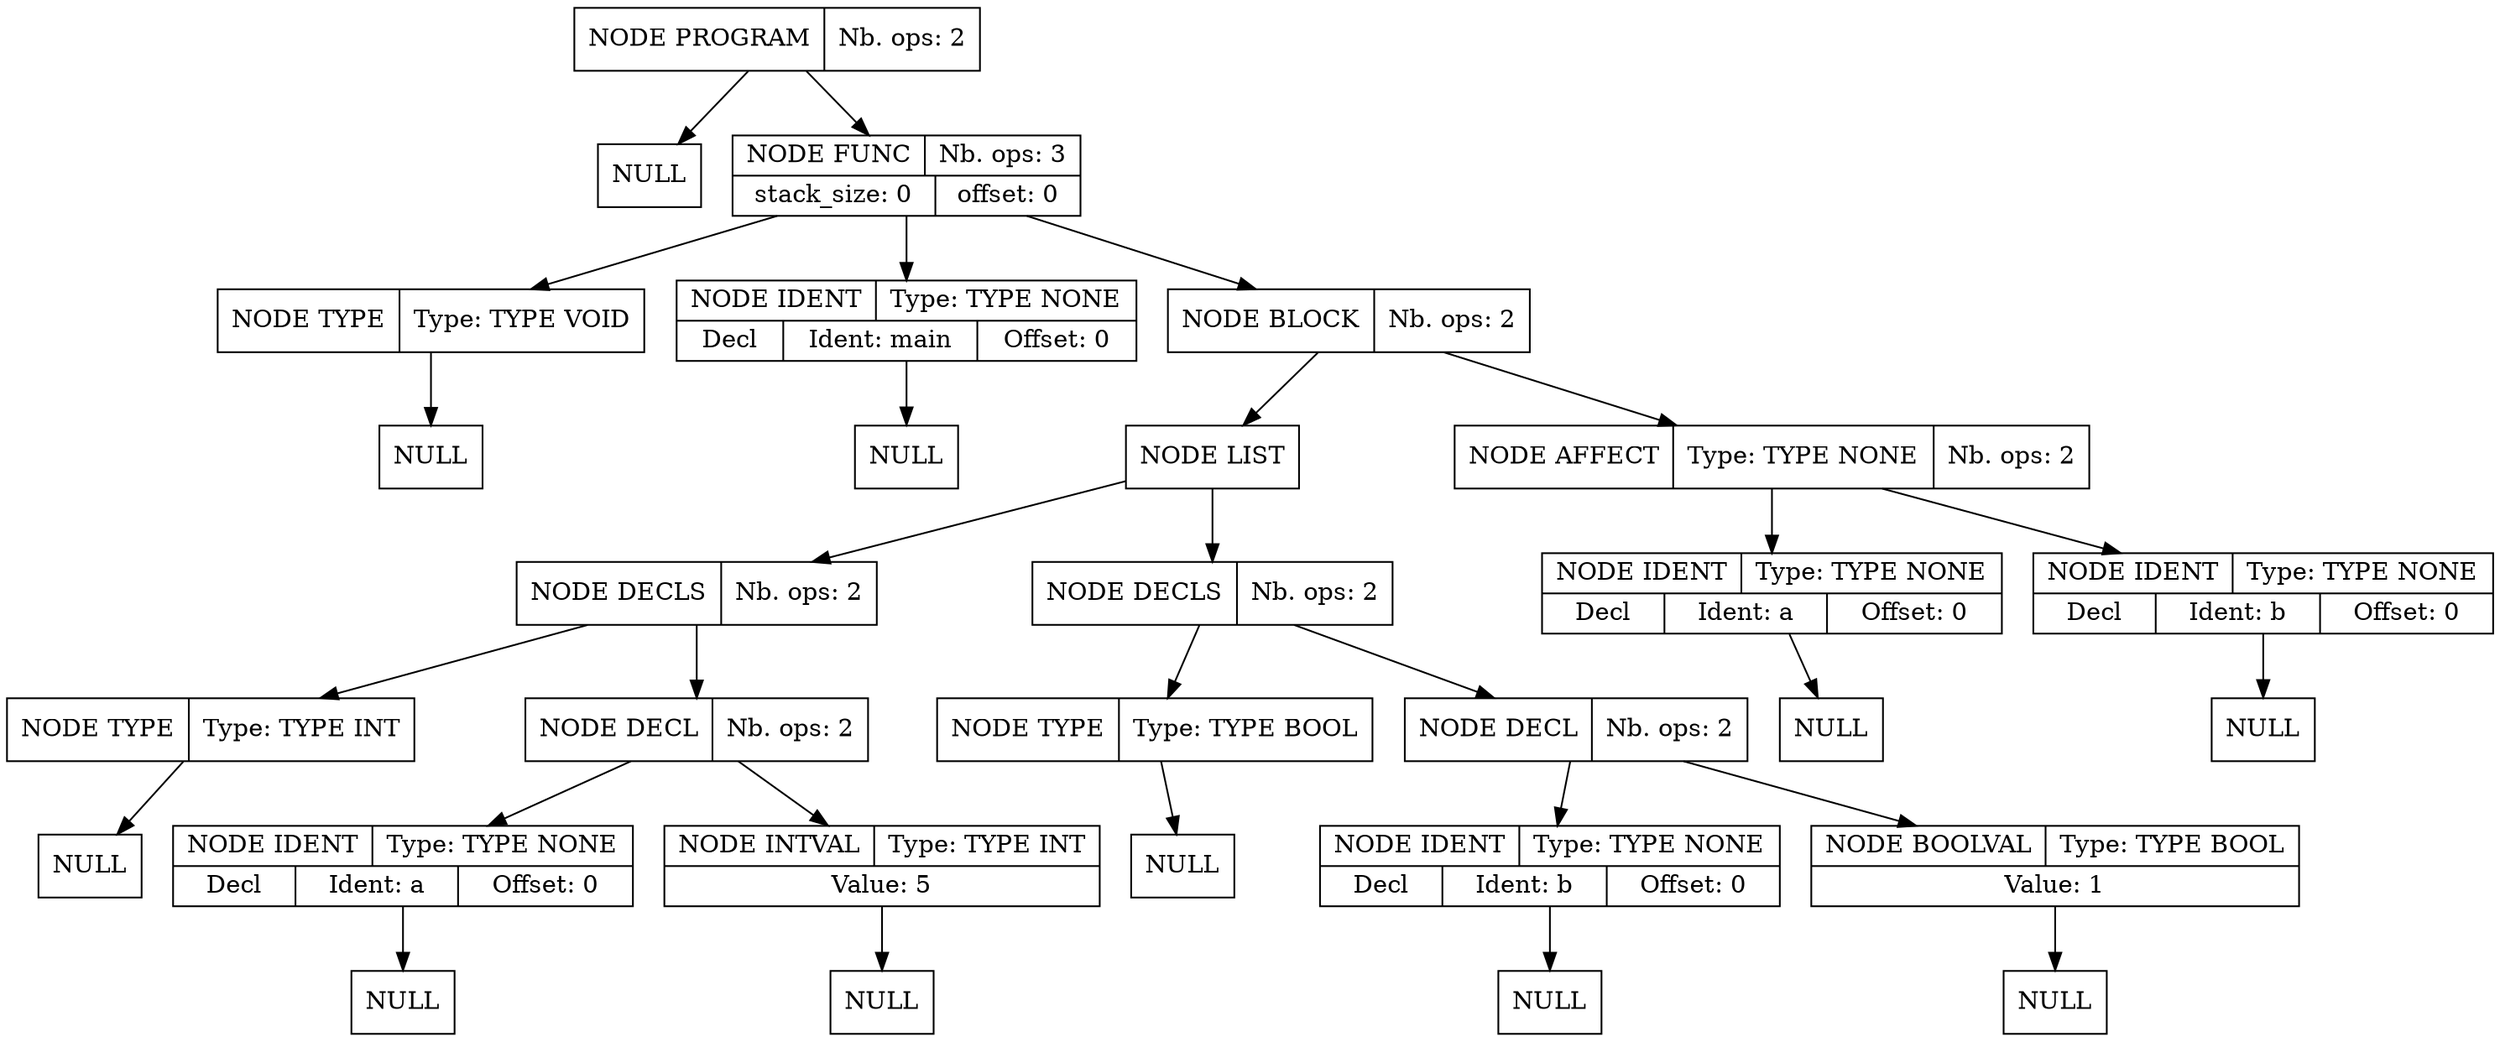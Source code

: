digraph global_vars {
    N1 [shape=record, label="{{NODE PROGRAM|Nb. ops: 2}}"];
    N2 [shape=record, label="{{NULL}}"];
    edge[tailclip=true];
    N1 -> N2
    N3 [shape=record, label="{{NODE FUNC|Nb. ops: 3}|{stack_size: 0|offset: 0}}"];
    N4 [shape=record, label="{{NODE TYPE|Type: TYPE VOID}}"];
    N5 [shape=record, label="{{NULL}}"];
    edge[tailclip=true];
    N4 -> N5
    edge[tailclip=true];
    N3 -> N4
    N6 [shape=record, label="{{NODE IDENT|Type: TYPE NONE}|{<decl>Decl      |Ident: main|Offset: 0}}"];
    N7 [shape=record, label="{{NULL}}"];
    edge[tailclip=true];
    N6 -> N7
    edge[tailclip=true];
    N3 -> N6
    N8 [shape=record, label="{{NODE BLOCK|Nb. ops: 2}}"];
    N9 [shape=record, label="{{NODE LIST}}"];
    N10 [shape=record, label="{{NODE DECLS|Nb. ops: 2}}"];
    N11 [shape=record, label="{{NODE TYPE|Type: TYPE INT}}"];
    N12 [shape=record, label="{{NULL}}"];
    edge[tailclip=true];
    N11 -> N12
    edge[tailclip=true];
    N10 -> N11
    N13 [shape=record, label="{{NODE DECL|Nb. ops: 2}}"];
    N14 [shape=record, label="{{NODE IDENT|Type: TYPE NONE}|{<decl>Decl      |Ident: a|Offset: 0}}"];
    N15 [shape=record, label="{{NULL}}"];
    edge[tailclip=true];
    N14 -> N15
    edge[tailclip=true];
    N13 -> N14
    N16 [shape=record, label="{{NODE INTVAL|Type: TYPE INT}|{Value: 5}}"];
    N17 [shape=record, label="{{NULL}}"];
    edge[tailclip=true];
    N16 -> N17
    edge[tailclip=true];
    N13 -> N16
    edge[tailclip=true];
    N10 -> N13
    edge[tailclip=true];
    N9 -> N10
    N18 [shape=record, label="{{NODE DECLS|Nb. ops: 2}}"];
    N19 [shape=record, label="{{NODE TYPE|Type: TYPE BOOL}}"];
    N20 [shape=record, label="{{NULL}}"];
    edge[tailclip=true];
    N19 -> N20
    edge[tailclip=true];
    N18 -> N19
    N21 [shape=record, label="{{NODE DECL|Nb. ops: 2}}"];
    N22 [shape=record, label="{{NODE IDENT|Type: TYPE NONE}|{<decl>Decl      |Ident: b|Offset: 0}}"];
    N23 [shape=record, label="{{NULL}}"];
    edge[tailclip=true];
    N22 -> N23
    edge[tailclip=true];
    N21 -> N22
    N24 [shape=record, label="{{NODE BOOLVAL|Type: TYPE BOOL}|{Value: 1}}"];
    N25 [shape=record, label="{{NULL}}"];
    edge[tailclip=true];
    N24 -> N25
    edge[tailclip=true];
    N21 -> N24
    edge[tailclip=true];
    N18 -> N21
    edge[tailclip=true];
    N9 -> N18
    edge[tailclip=true];
    N8 -> N9
    N26 [shape=record, label="{{NODE AFFECT|Type: TYPE NONE|Nb. ops: 2}}"];
    N27 [shape=record, label="{{NODE IDENT|Type: TYPE NONE}|{<decl>Decl      |Ident: a|Offset: 0}}"];
    N28 [shape=record, label="{{NULL}}"];
    edge[tailclip=true];
    N27 -> N28
    edge[tailclip=true];
    N26 -> N27
    N29 [shape=record, label="{{NODE IDENT|Type: TYPE NONE}|{<decl>Decl      |Ident: b|Offset: 0}}"];
    N30 [shape=record, label="{{NULL}}"];
    edge[tailclip=true];
    N29 -> N30
    edge[tailclip=true];
    N26 -> N29
    edge[tailclip=true];
    N8 -> N26
    edge[tailclip=true];
    N3 -> N8
    edge[tailclip=true];
    N1 -> N3
}